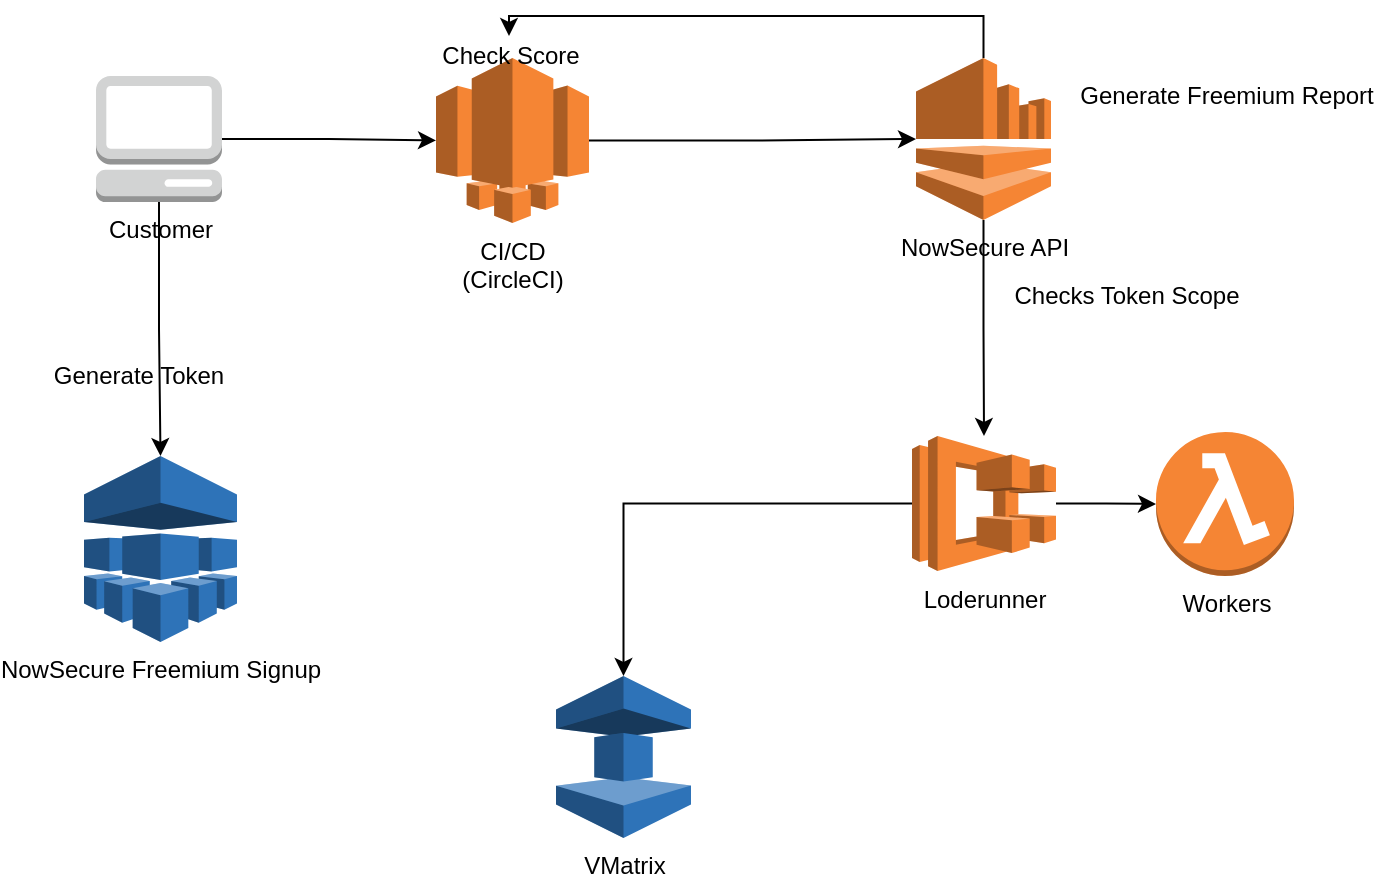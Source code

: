 <mxfile version="12.5.6" type="github">
  <diagram id="QFNICSCTPkYUP-uv8fpC" name="Page-1">
    <mxGraphModel dx="946" dy="544" grid="1" gridSize="10" guides="1" tooltips="1" connect="1" arrows="1" fold="1" page="1" pageScale="1" pageWidth="850" pageHeight="1100" math="0" shadow="0">
      <root>
        <mxCell id="0"/>
        <mxCell id="1" parent="0"/>
        <mxCell id="yDaRSCVt8-MsHjQYt3Yu-6" style="edgeStyle=orthogonalEdgeStyle;rounded=0;orthogonalLoop=1;jettySize=auto;html=1;entryX=0;entryY=0.5;entryDx=0;entryDy=0;entryPerimeter=0;" parent="1" source="yDaRSCVt8-MsHjQYt3Yu-2" target="yDaRSCVt8-MsHjQYt3Yu-5" edge="1">
          <mxGeometry relative="1" as="geometry"/>
        </mxCell>
        <mxCell id="yDaRSCVt8-MsHjQYt3Yu-8" style="edgeStyle=orthogonalEdgeStyle;rounded=0;orthogonalLoop=1;jettySize=auto;html=1;" parent="1" source="yDaRSCVt8-MsHjQYt3Yu-2" target="yDaRSCVt8-MsHjQYt3Yu-7" edge="1">
          <mxGeometry relative="1" as="geometry"/>
        </mxCell>
        <mxCell id="yDaRSCVt8-MsHjQYt3Yu-2" value="Customer" style="outlineConnect=0;dashed=0;verticalLabelPosition=bottom;verticalAlign=top;align=center;html=1;shape=mxgraph.aws3.management_console;fillColor=#D2D3D3;gradientColor=none;" parent="1" vertex="1">
          <mxGeometry x="90" y="100" width="63" height="63" as="geometry"/>
        </mxCell>
        <mxCell id="yDaRSCVt8-MsHjQYt3Yu-12" style="edgeStyle=orthogonalEdgeStyle;rounded=0;orthogonalLoop=1;jettySize=auto;html=1;" parent="1" source="yDaRSCVt8-MsHjQYt3Yu-5" target="yDaRSCVt8-MsHjQYt3Yu-10" edge="1">
          <mxGeometry relative="1" as="geometry"/>
        </mxCell>
        <mxCell id="yDaRSCVt8-MsHjQYt3Yu-5" value="CI/CD&lt;br&gt;(CircleCI)" style="outlineConnect=0;dashed=0;verticalLabelPosition=bottom;verticalAlign=top;align=center;html=1;shape=mxgraph.aws3.lightsail;fillColor=#F58534;gradientColor=none;" parent="1" vertex="1">
          <mxGeometry x="260" y="91" width="76.5" height="82.5" as="geometry"/>
        </mxCell>
        <mxCell id="yDaRSCVt8-MsHjQYt3Yu-7" value="NowSecure Freemium Signup" style="outlineConnect=0;dashed=0;verticalLabelPosition=bottom;verticalAlign=top;align=center;html=1;shape=mxgraph.aws3.machine_learning;fillColor=#2E73B8;gradientColor=none;" parent="1" vertex="1">
          <mxGeometry x="84" y="290" width="76.5" height="93" as="geometry"/>
        </mxCell>
        <mxCell id="yDaRSCVt8-MsHjQYt3Yu-9" value="Generate Token" style="text;html=1;align=center;verticalAlign=middle;resizable=0;points=[];autosize=1;" parent="1" vertex="1">
          <mxGeometry x="60.5" y="240" width="100" height="20" as="geometry"/>
        </mxCell>
        <mxCell id="yDaRSCVt8-MsHjQYt3Yu-16" style="edgeStyle=orthogonalEdgeStyle;rounded=0;orthogonalLoop=1;jettySize=auto;html=1;" parent="1" source="yDaRSCVt8-MsHjQYt3Yu-10" target="yDaRSCVt8-MsHjQYt3Yu-14" edge="1">
          <mxGeometry relative="1" as="geometry"/>
        </mxCell>
        <mxCell id="tZJmIT26EKjCxx3d9ed4-3" style="edgeStyle=orthogonalEdgeStyle;rounded=0;orthogonalLoop=1;jettySize=auto;html=1;" edge="1" parent="1" source="yDaRSCVt8-MsHjQYt3Yu-10" target="tZJmIT26EKjCxx3d9ed4-2">
          <mxGeometry relative="1" as="geometry">
            <Array as="points">
              <mxPoint x="534" y="70"/>
            </Array>
          </mxGeometry>
        </mxCell>
        <mxCell id="yDaRSCVt8-MsHjQYt3Yu-10" value="NowSecure API" style="outlineConnect=0;dashed=0;verticalLabelPosition=bottom;verticalAlign=top;align=center;html=1;shape=mxgraph.aws3.kinesis;fillColor=#F58534;gradientColor=none;" parent="1" vertex="1">
          <mxGeometry x="500" y="91" width="67.5" height="81" as="geometry"/>
        </mxCell>
        <mxCell id="yDaRSCVt8-MsHjQYt3Yu-13" value="Checks Token Scope" style="text;html=1;align=center;verticalAlign=middle;resizable=0;points=[];autosize=1;" parent="1" vertex="1">
          <mxGeometry x="540" y="200" width="130" height="20" as="geometry"/>
        </mxCell>
        <mxCell id="yDaRSCVt8-MsHjQYt3Yu-18" style="edgeStyle=orthogonalEdgeStyle;rounded=0;orthogonalLoop=1;jettySize=auto;html=1;" parent="1" source="yDaRSCVt8-MsHjQYt3Yu-14" target="yDaRSCVt8-MsHjQYt3Yu-17" edge="1">
          <mxGeometry relative="1" as="geometry"/>
        </mxCell>
        <mxCell id="yDaRSCVt8-MsHjQYt3Yu-20" style="edgeStyle=orthogonalEdgeStyle;rounded=0;orthogonalLoop=1;jettySize=auto;html=1;" parent="1" source="yDaRSCVt8-MsHjQYt3Yu-14" target="yDaRSCVt8-MsHjQYt3Yu-19" edge="1">
          <mxGeometry relative="1" as="geometry"/>
        </mxCell>
        <mxCell id="yDaRSCVt8-MsHjQYt3Yu-14" value="Loderunner" style="outlineConnect=0;dashed=0;verticalLabelPosition=bottom;verticalAlign=top;align=center;html=1;shape=mxgraph.aws3.ecs;fillColor=#F58534;gradientColor=none;" parent="1" vertex="1">
          <mxGeometry x="498" y="280" width="72" height="67.5" as="geometry"/>
        </mxCell>
        <mxCell id="yDaRSCVt8-MsHjQYt3Yu-17" value="VMatrix" style="outlineConnect=0;dashed=0;verticalLabelPosition=bottom;verticalAlign=top;align=center;html=1;shape=mxgraph.aws3.elasticache;fillColor=#2E73B8;gradientColor=none;" parent="1" vertex="1">
          <mxGeometry x="320" y="400" width="67.5" height="81" as="geometry"/>
        </mxCell>
        <mxCell id="yDaRSCVt8-MsHjQYt3Yu-19" value="Workers" style="outlineConnect=0;dashed=0;verticalLabelPosition=bottom;verticalAlign=top;align=center;html=1;shape=mxgraph.aws3.lambda_function;fillColor=#F58534;gradientColor=none;" parent="1" vertex="1">
          <mxGeometry x="620" y="278" width="69" height="72" as="geometry"/>
        </mxCell>
        <mxCell id="tZJmIT26EKjCxx3d9ed4-1" value="Generate Freemium Report" style="text;html=1;align=center;verticalAlign=middle;resizable=0;points=[];autosize=1;" vertex="1" parent="1">
          <mxGeometry x="574.5" y="100" width="160" height="20" as="geometry"/>
        </mxCell>
        <mxCell id="tZJmIT26EKjCxx3d9ed4-2" value="Check Score" style="text;html=1;align=center;verticalAlign=middle;resizable=0;points=[];autosize=1;" vertex="1" parent="1">
          <mxGeometry x="256.5" y="80" width="80" height="20" as="geometry"/>
        </mxCell>
      </root>
    </mxGraphModel>
  </diagram>
</mxfile>
